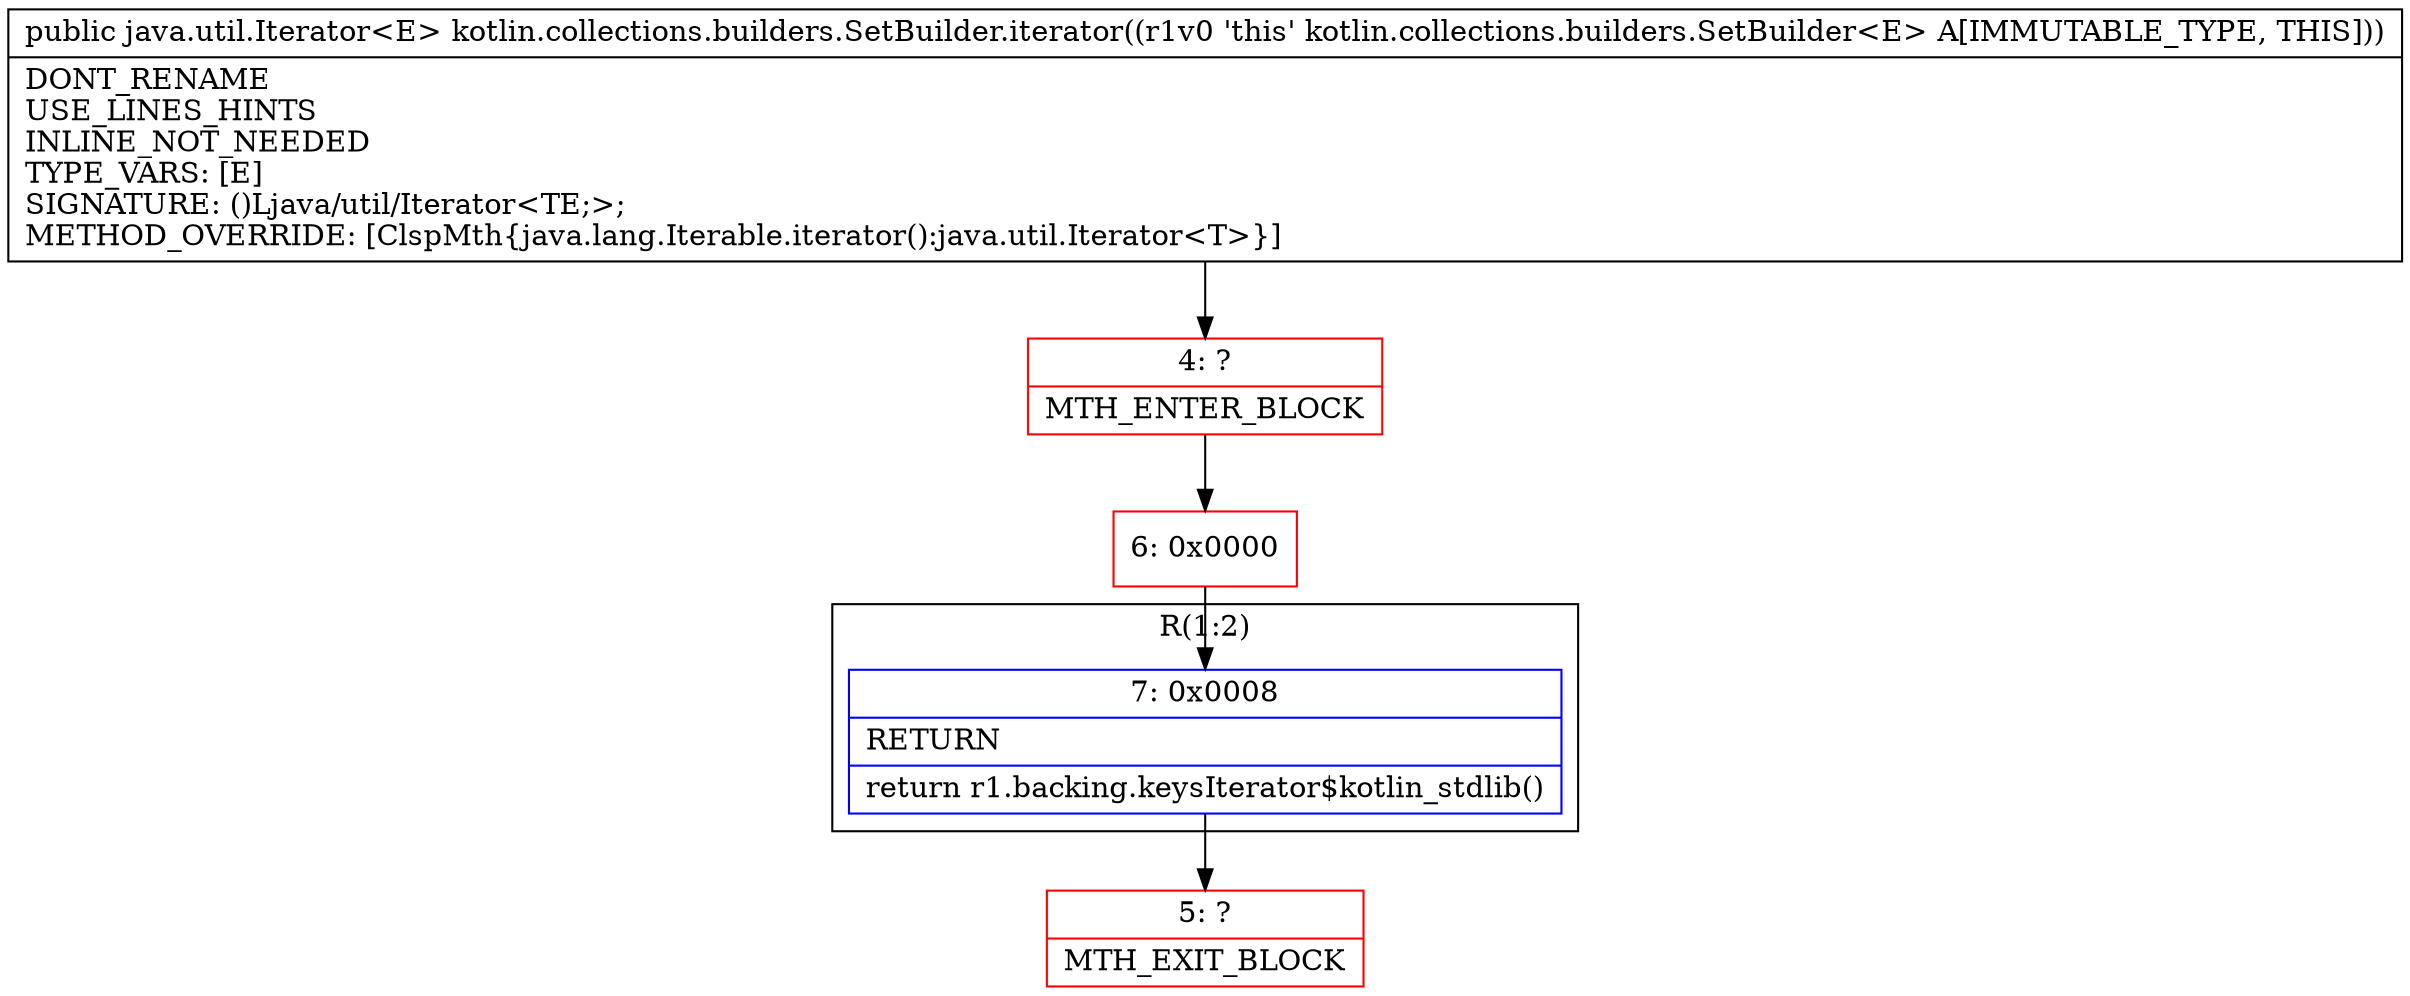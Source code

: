 digraph "CFG forkotlin.collections.builders.SetBuilder.iterator()Ljava\/util\/Iterator;" {
subgraph cluster_Region_1784321896 {
label = "R(1:2)";
node [shape=record,color=blue];
Node_7 [shape=record,label="{7\:\ 0x0008|RETURN\l|return r1.backing.keysIterator$kotlin_stdlib()\l}"];
}
Node_4 [shape=record,color=red,label="{4\:\ ?|MTH_ENTER_BLOCK\l}"];
Node_6 [shape=record,color=red,label="{6\:\ 0x0000}"];
Node_5 [shape=record,color=red,label="{5\:\ ?|MTH_EXIT_BLOCK\l}"];
MethodNode[shape=record,label="{public java.util.Iterator\<E\> kotlin.collections.builders.SetBuilder.iterator((r1v0 'this' kotlin.collections.builders.SetBuilder\<E\> A[IMMUTABLE_TYPE, THIS]))  | DONT_RENAME\lUSE_LINES_HINTS\lINLINE_NOT_NEEDED\lTYPE_VARS: [E]\lSIGNATURE: ()Ljava\/util\/Iterator\<TE;\>;\lMETHOD_OVERRIDE: [ClspMth\{java.lang.Iterable.iterator():java.util.Iterator\<T\>\}]\l}"];
MethodNode -> Node_4;Node_7 -> Node_5;
Node_4 -> Node_6;
Node_6 -> Node_7;
}

